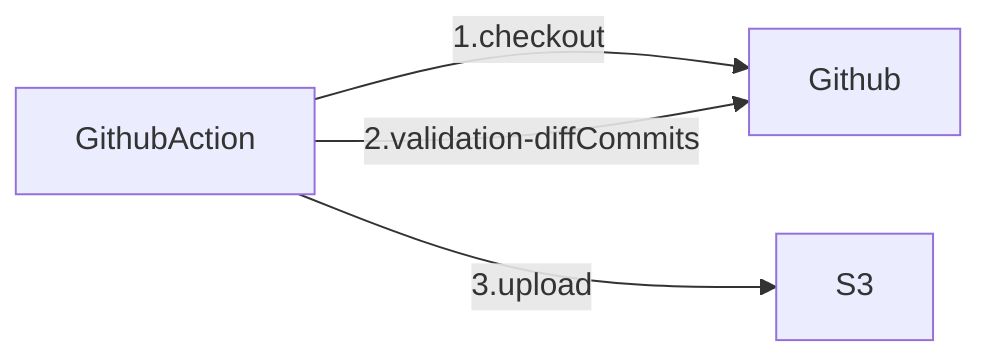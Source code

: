 %% CI/CD S3
graph LR
%% __START
    GithubAction --> |1.checkout| Github
    GithubAction --> |2.validation-diffCommits| Github
    GithubAction --> |3.upload| S3
%% __END